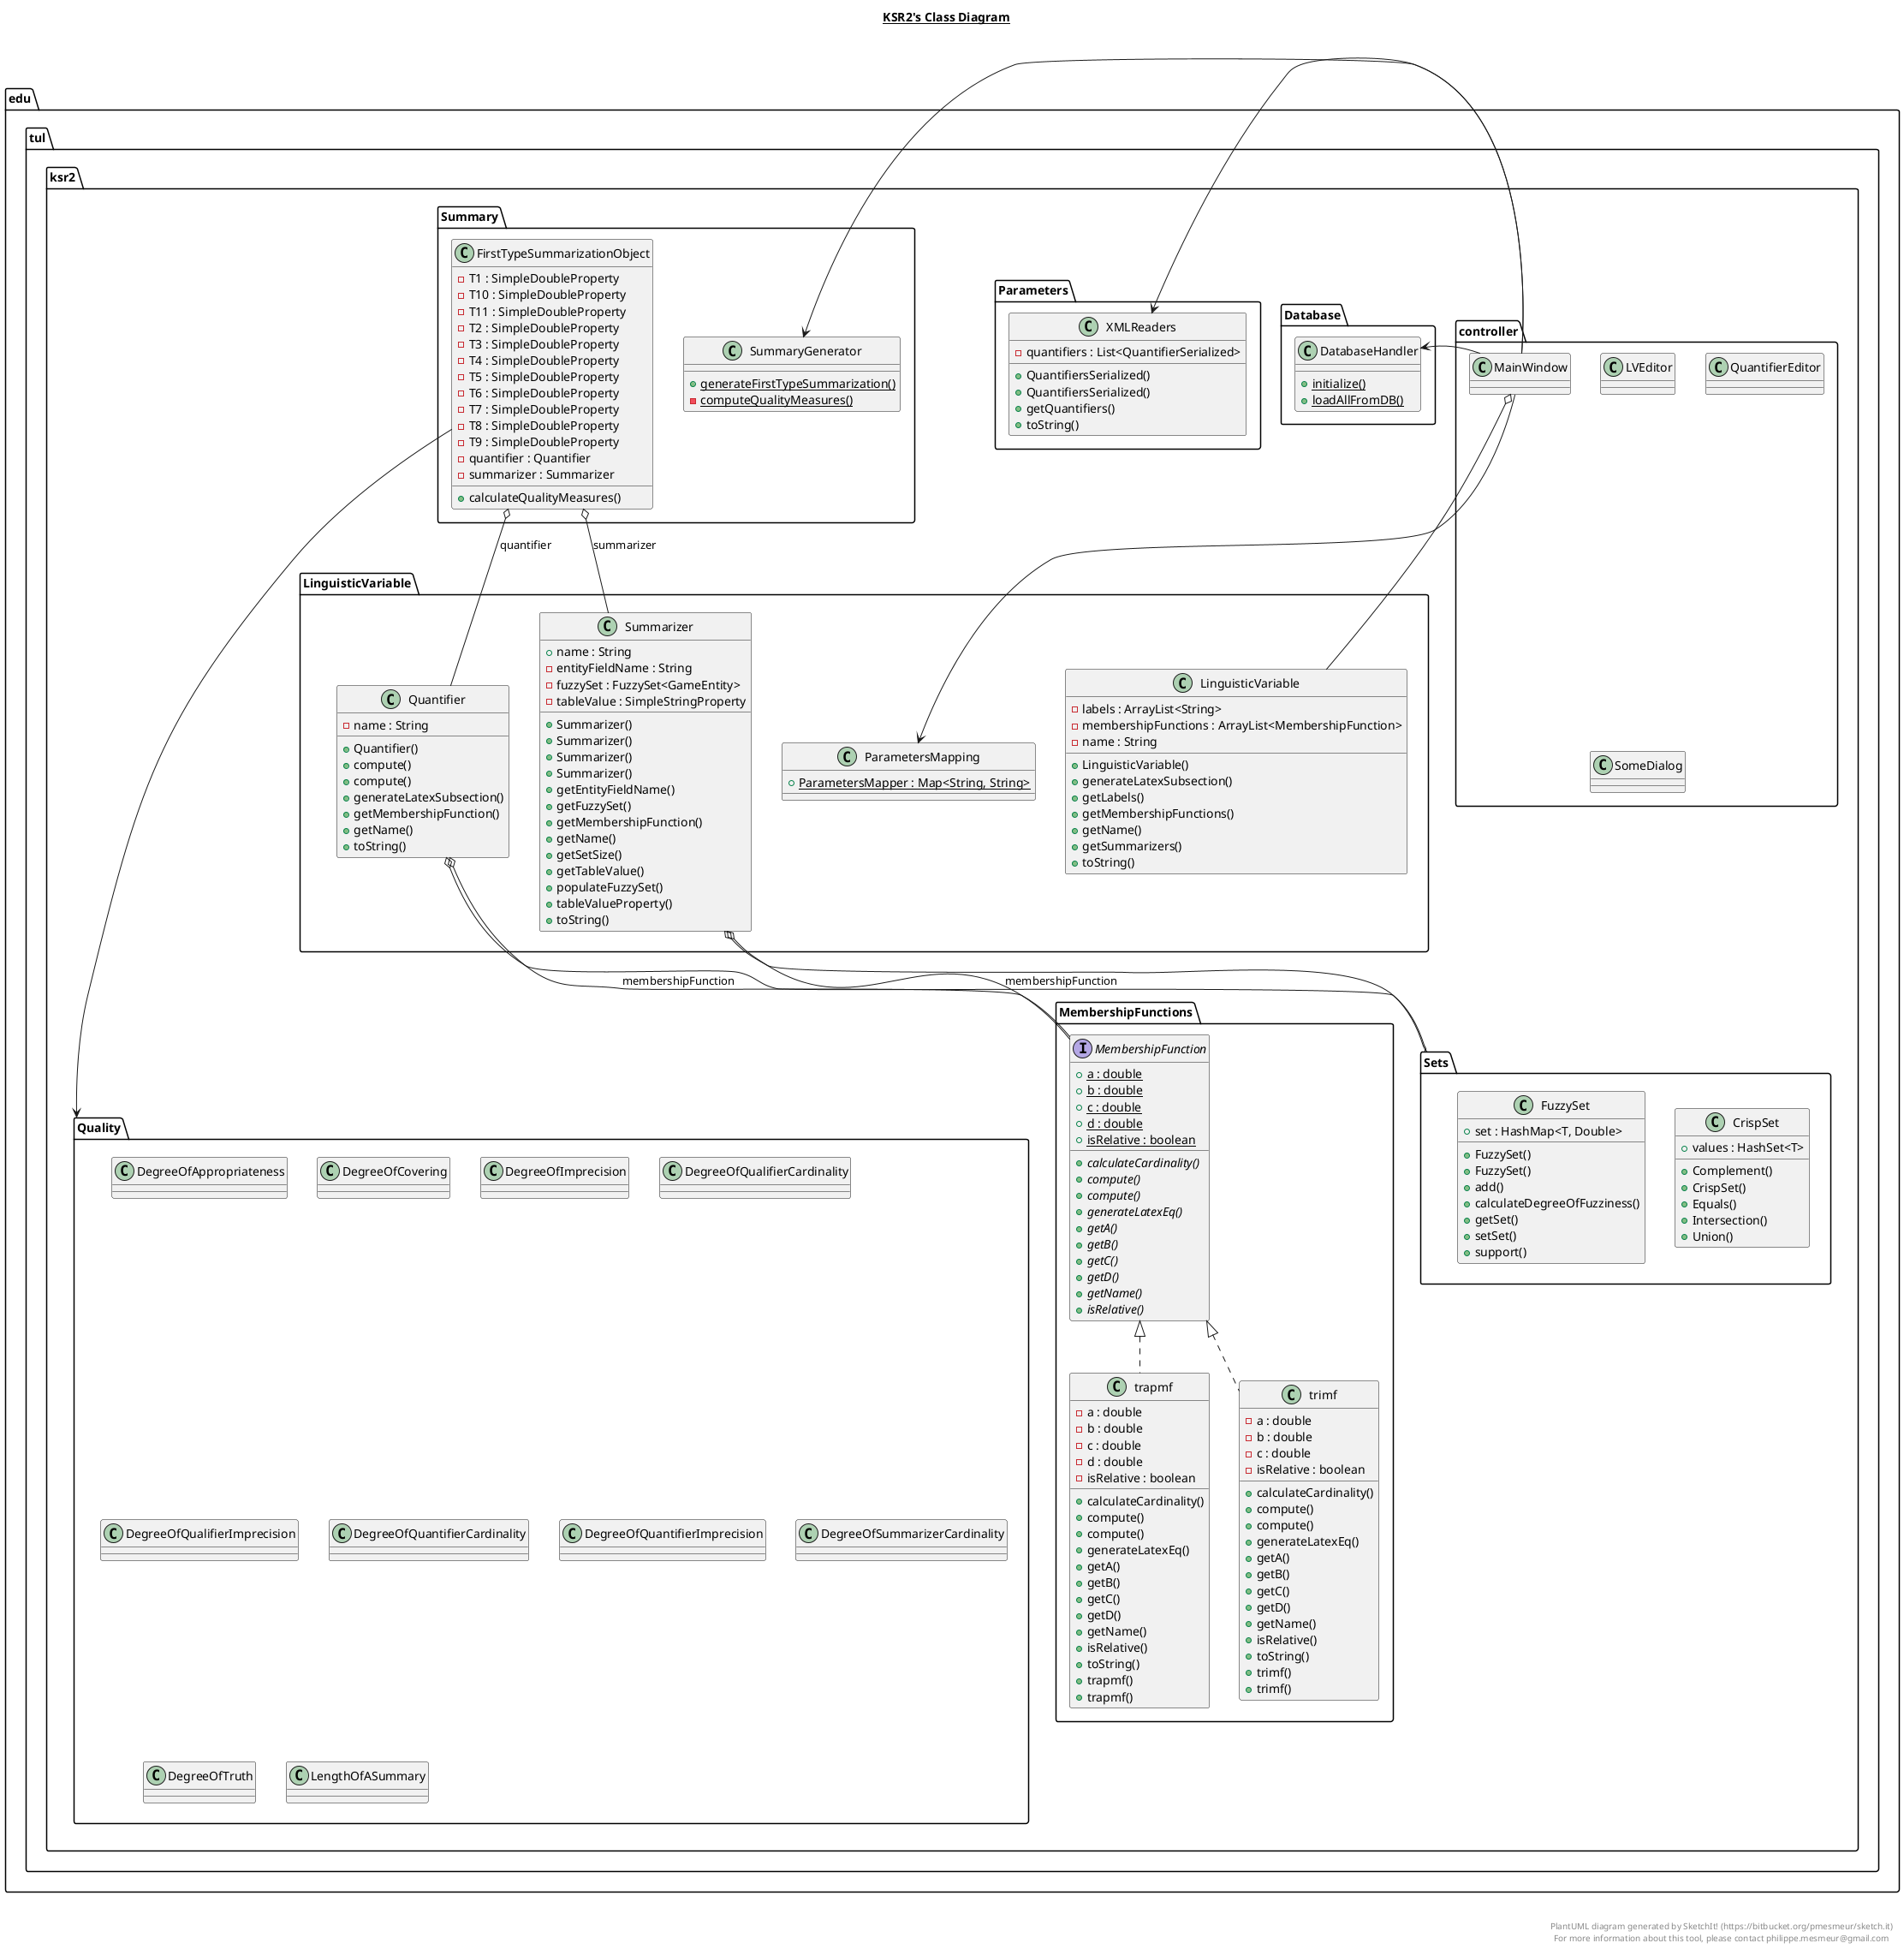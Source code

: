 @startuml

title __KSR2's Class Diagram__\n

    namespace edu.tul.ksr2 {

      namespace Quality {
        class edu.tul.ksr2.Quality.DegreeOfAppropriateness {
        }

        class edu.tul.ksr2.Quality.DegreeOfCovering {
        }

        class edu.tul.ksr2.Quality.DegreeOfImprecision {
        }

        class edu.tul.ksr2.Quality.DegreeOfQualifierCardinality {
        }

        class edu.tul.ksr2.Quality.DegreeOfQualifierImprecision {
        }

        class edu.tul.ksr2.Quality.DegreeOfQuantifierCardinality {
        }

        class edu.tul.ksr2.Quality.DegreeOfQuantifierImprecision {
        }

        class edu.tul.ksr2.Quality.DegreeOfSummarizerCardinality {
        }

        class edu.tul.ksr2.Quality.DegreeOfTruth {
        }

        class edu.tul.ksr2.Quality.LengthOfASummary {
        }
      }


'      namespace application {
'        class edu.tul.ksr2.application.PrimaryStageInitializer {
'        }
'
'        class edu.tul.ksr2.application.SpringbootJavaFxApplication {
'        }
'
'        class edu.tul.ksr2.application.StageReadyEvent {
'        }
'
'      }

      namespace controller {

        class edu.tul.ksr2.controller.LVEditor {
        }

        class edu.tul.ksr2.controller.MainWindow {
        }

        class edu.tul.ksr2.controller.QuantifierEditor {
        }

        class edu.tul.ksr2.controller.SomeDialog {
        }
      }

    namespace Database {
      class edu.tul.ksr2.Database.DatabaseHandler {
          {static} + initialize()
          {static} + loadAllFromDB()
      }
    }

          namespace LinguisticVariable {
            class edu.tul.ksr2.LinguisticVariable.LinguisticVariable {
                - labels : ArrayList<String>
                - membershipFunctions : ArrayList<MembershipFunction>
                - name : String
                + LinguisticVariable()
                + generateLatexSubsection()
                + getLabels()
                + getMembershipFunctions()
                + getName()
                + getSummarizers()
                + toString()
            }

            class edu.tul.ksr2.LinguisticVariable.ParametersMapping {
                {static} + ParametersMapper : Map<String, String>
            }

            class edu.tul.ksr2.LinguisticVariable.Quantifier {
                - name : String
                + Quantifier()
                + compute()
                + compute()
                + generateLatexSubsection()
                + getMembershipFunction()
                + getName()
                + toString()
            }

            class edu.tul.ksr2.LinguisticVariable.Summarizer {
                + name : String
                - entityFieldName : String
                - fuzzySet : FuzzySet<GameEntity>
                - tableValue : SimpleStringProperty
                + Summarizer()
                + Summarizer()
                + Summarizer()
                + Summarizer()
                + getEntityFieldName()
                + getFuzzySet()
                + getMembershipFunction()
                + getName()
                + getSetSize()
                + getTableValue()
                + populateFuzzySet()
                + tableValueProperty()
                + toString()
            }
          }

                namespace MembershipFunctions {
                  interface edu.tul.ksr2.MembershipFunctions.MembershipFunction {
                      {static} + a : double
                      {static} + b : double
                      {static} + c : double
                      {static} + d : double
                      {static} + isRelative : boolean
                      {abstract} + calculateCardinality()
                      {abstract} + compute()
                      {abstract} + compute()
                      {abstract} + generateLatexEq()
                      {abstract} + getA()
                      {abstract} + getB()
                      {abstract} + getC()
                      {abstract} + getD()
                      {abstract} + getName()
                      {abstract} + isRelative()
                  }


                  class edu.tul.ksr2.MembershipFunctions.trapmf {
                      - a : double
                      - b : double
                      - c : double
                      - d : double
                      - isRelative : boolean
                      + calculateCardinality()
                      + compute()
                      + compute()
                      + generateLatexEq()
                      + getA()
                      + getB()
                      + getC()
                      + getD()
                      + getName()
                      + isRelative()
                      + toString()
                      + trapmf()
                      + trapmf()
                  }

                  class edu.tul.ksr2.MembershipFunctions.trimf {
                      - a : double
                      - b : double
                      - c : double
                      - isRelative : boolean
                      + calculateCardinality()
                      + compute()
                      + compute()
                      + generateLatexEq()
                      + getA()
                      + getB()
                      + getC()
                      + getD()
                      + getName()
                      + isRelative()
                      + toString()
                      + trimf()
                      + trimf()
                  }
                }

                namespace Parameters {
                   class edu.tul.ksr2.Parameters.XMLReaders {
                       - quantifiers : List<QuantifierSerialized>
                       + QuantifiersSerialized()
                       + QuantifiersSerialized()
                       + getQuantifiers()
                       + toString()
                   }
                }

                   namespace Sets {
                           class edu.tul.ksr2.Sets.CrispSet {
                               + values : HashSet<T>
                               + Complement()
                               + CrispSet()
                               + Equals()
                               + Intersection()
                               + Union()
                           }

                           class edu.tul.ksr2.Sets.FuzzySet {
                               + set : HashMap<T, Double>
                               + FuzzySet()
                               + FuzzySet()
                               + add()
                               + calculateDegreeOfFuzziness()
                               + getSet()
                               + setSet()
                               + support()
                           }
                         }

namespace Summary {
        class edu.tul.ksr2.Summary.FirstTypeSummarizationObject {
            - T1 : SimpleDoubleProperty
            - T10 : SimpleDoubleProperty
            - T11 : SimpleDoubleProperty
            - T2 : SimpleDoubleProperty
            - T3 : SimpleDoubleProperty
            - T4 : SimpleDoubleProperty
            - T5 : SimpleDoubleProperty
            - T6 : SimpleDoubleProperty
            - T7 : SimpleDoubleProperty
            - T8 : SimpleDoubleProperty
            - T9 : SimpleDoubleProperty
            - quantifier : Quantifier
            - summarizer : Summarizer

            + calculateQualityMeasures()
        }

        class edu.tul.ksr2.Summary.SummaryGenerator {
            {static} + generateFirstTypeSummarization()
            {static} - computeQualityMeasures()
        }
      }


  }

  edu.tul.ksr2.Summary.FirstTypeSummarizationObject -> edu.tul.ksr2.Quality
  edu.tul.ksr2.controller.MainWindow o-- edu.tul.ksr2.LinguisticVariable.LinguisticVariable
  edu.tul.ksr2.controller.MainWindow -> edu.tul.ksr2.Summary.SummaryGenerator
  edu.tul.ksr2.controller.MainWindow -> edu.tul.ksr2.LinguisticVariable.ParametersMapping
  edu.tul.ksr2.controller.MainWindow -> edu.tul.ksr2.Parameters.XMLReaders
  edu.tul.ksr2.controller.MainWindow -> edu.tul.ksr2.Database.DatabaseHandler
  edu.tul.ksr2.LinguisticVariable.Quantifier o-- edu.tul.ksr2.Sets
  edu.tul.ksr2.LinguisticVariable.Summarizer o-- edu.tul.ksr2.Sets
  edu.tul.ksr2.LinguisticVariable.Quantifier o-- edu.tul.ksr2.MembershipFunctions.MembershipFunction : membershipFunction
  edu.tul.ksr2.LinguisticVariable.Summarizer o-- edu.tul.ksr2.MembershipFunctions.MembershipFunction : membershipFunction
  edu.tul.ksr2.MembershipFunctions.trapmf .up.|> edu.tul.ksr2.MembershipFunctions.MembershipFunction
  edu.tul.ksr2.MembershipFunctions.trimf .up.|> edu.tul.ksr2.MembershipFunctions.MembershipFunction
  edu.tul.ksr2.Summary.FirstTypeSummarizationObject o-- edu.tul.ksr2.LinguisticVariable.Quantifier : quantifier
  edu.tul.ksr2.Summary.FirstTypeSummarizationObject o-- edu.tul.ksr2.LinguisticVariable.Summarizer : summarizer
'  edu.tul.ksr2.application.PrimaryStageInitializer .up.|> org.springframework.context.ApplicationListener
'  edu.tul.ksr2.application.SpringbootJavaFxApplication -up-|> javafx.application.Application
'  edu.tul.ksr2.application.StageReadyEvent -up-|> org.springframework.context.ApplicationEvent

'ComponentA -[hidden]-> ComponentC
edu.tul.ksr2.LinguisticVariable -[hidden]-> edu.tul.ksr2.Quality
'edu.tul.ksr2.LinguisticVariable -[hidden]-> edu.tul.ksr2.Parameters
'edu.tul.ksr2.Parameters -[hidden]-> edu.tul.ksr2.controller

right footer


PlantUML diagram generated by SketchIt! (https://bitbucket.org/pmesmeur/sketch.it)
For more information about this tool, please contact philippe.mesmeur@gmail.com
endfooter

@enduml
